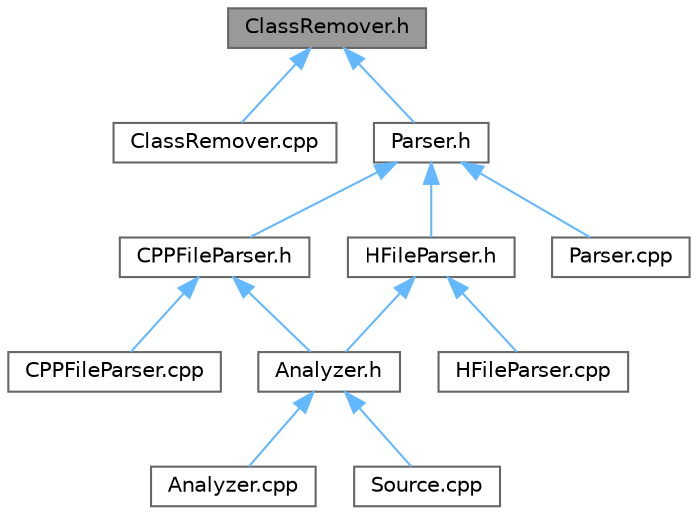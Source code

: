 digraph "ClassRemover.h"
{
 // LATEX_PDF_SIZE
  bgcolor="transparent";
  edge [fontname=Helvetica,fontsize=10,labelfontname=Helvetica,labelfontsize=10];
  node [fontname=Helvetica,fontsize=10,shape=box,height=0.2,width=0.4];
  Node1 [id="Node000001",label="ClassRemover.h",height=0.2,width=0.4,color="gray40", fillcolor="grey60", style="filled", fontcolor="black",tooltip=" "];
  Node1 -> Node2 [id="edge12_Node000001_Node000002",dir="back",color="steelblue1",style="solid",tooltip=" "];
  Node2 [id="Node000002",label="ClassRemover.cpp",height=0.2,width=0.4,color="grey40", fillcolor="white", style="filled",URL="$_class_remover_8cpp.html",tooltip=" "];
  Node1 -> Node3 [id="edge13_Node000001_Node000003",dir="back",color="steelblue1",style="solid",tooltip=" "];
  Node3 [id="Node000003",label="Parser.h",height=0.2,width=0.4,color="grey40", fillcolor="white", style="filled",URL="$_parser_8h.html",tooltip=" "];
  Node3 -> Node4 [id="edge14_Node000003_Node000004",dir="back",color="steelblue1",style="solid",tooltip=" "];
  Node4 [id="Node000004",label="CPPFileParser.h",height=0.2,width=0.4,color="grey40", fillcolor="white", style="filled",URL="$_c_p_p_file_parser_8h.html",tooltip=" "];
  Node4 -> Node5 [id="edge15_Node000004_Node000005",dir="back",color="steelblue1",style="solid",tooltip=" "];
  Node5 [id="Node000005",label="Analyzer.h",height=0.2,width=0.4,color="grey40", fillcolor="white", style="filled",URL="$_analyzer_8h.html",tooltip=" "];
  Node5 -> Node6 [id="edge16_Node000005_Node000006",dir="back",color="steelblue1",style="solid",tooltip=" "];
  Node6 [id="Node000006",label="Analyzer.cpp",height=0.2,width=0.4,color="grey40", fillcolor="white", style="filled",URL="$_analyzer_8cpp.html",tooltip=" "];
  Node5 -> Node7 [id="edge17_Node000005_Node000007",dir="back",color="steelblue1",style="solid",tooltip=" "];
  Node7 [id="Node000007",label="Source.cpp",height=0.2,width=0.4,color="grey40", fillcolor="white", style="filled",URL="$_source_8cpp.html",tooltip=" "];
  Node4 -> Node8 [id="edge18_Node000004_Node000008",dir="back",color="steelblue1",style="solid",tooltip=" "];
  Node8 [id="Node000008",label="CPPFileParser.cpp",height=0.2,width=0.4,color="grey40", fillcolor="white", style="filled",URL="$_c_p_p_file_parser_8cpp.html",tooltip=" "];
  Node3 -> Node9 [id="edge19_Node000003_Node000009",dir="back",color="steelblue1",style="solid",tooltip=" "];
  Node9 [id="Node000009",label="HFileParser.h",height=0.2,width=0.4,color="grey40", fillcolor="white", style="filled",URL="$_h_file_parser_8h.html",tooltip=" "];
  Node9 -> Node5 [id="edge20_Node000009_Node000005",dir="back",color="steelblue1",style="solid",tooltip=" "];
  Node9 -> Node10 [id="edge21_Node000009_Node000010",dir="back",color="steelblue1",style="solid",tooltip=" "];
  Node10 [id="Node000010",label="HFileParser.cpp",height=0.2,width=0.4,color="grey40", fillcolor="white", style="filled",URL="$_h_file_parser_8cpp.html",tooltip=" "];
  Node3 -> Node11 [id="edge22_Node000003_Node000011",dir="back",color="steelblue1",style="solid",tooltip=" "];
  Node11 [id="Node000011",label="Parser.cpp",height=0.2,width=0.4,color="grey40", fillcolor="white", style="filled",URL="$_parser_8cpp.html",tooltip=" "];
}
